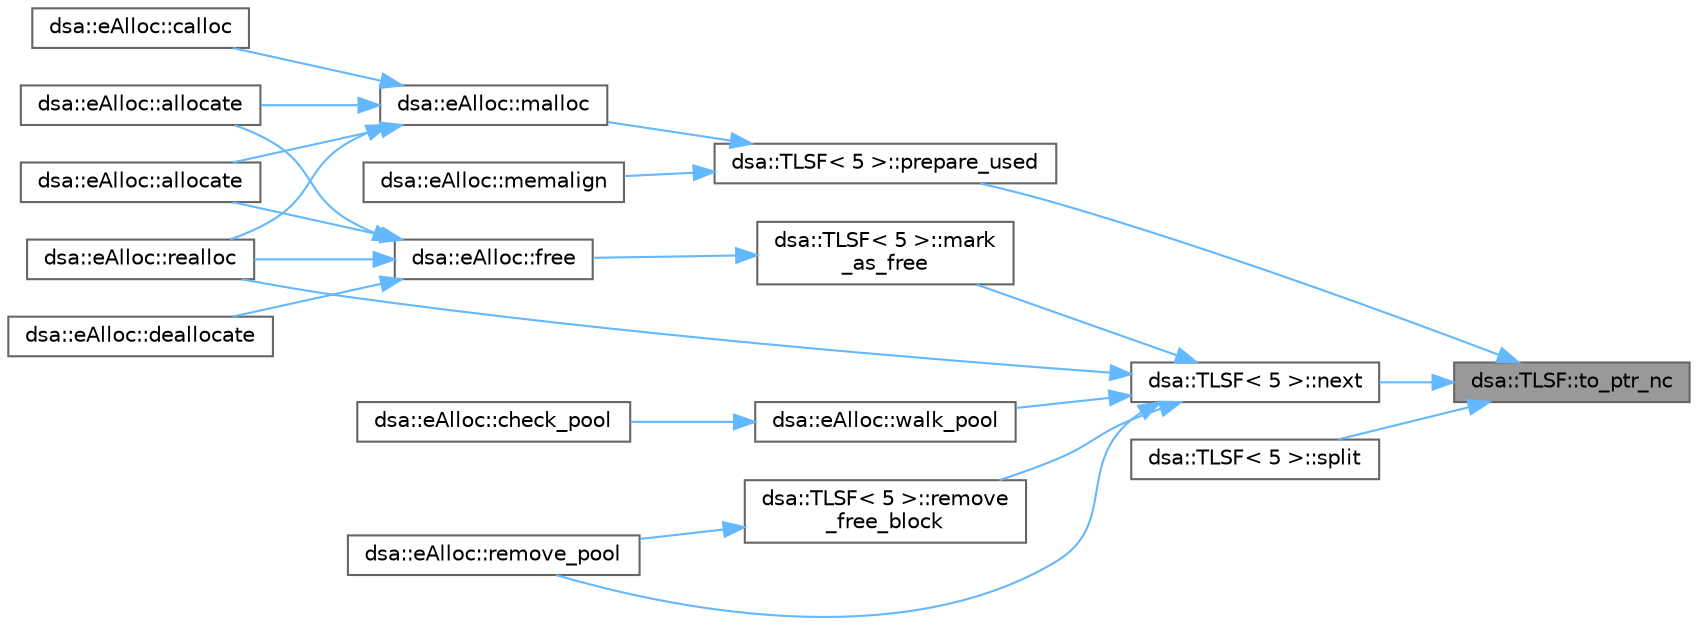 digraph "dsa::TLSF::to_ptr_nc"
{
 // LATEX_PDF_SIZE
  bgcolor="transparent";
  edge [fontname=Helvetica,fontsize=10,labelfontname=Helvetica,labelfontsize=10];
  node [fontname=Helvetica,fontsize=10,shape=box,height=0.2,width=0.4];
  rankdir="RL";
  Node1 [id="Node000001",label="dsa::TLSF::to_ptr_nc",height=0.2,width=0.4,color="gray40", fillcolor="grey60", style="filled", fontcolor="black",tooltip=" "];
  Node1 -> Node2 [id="edge1_Node000001_Node000002",dir="back",color="steelblue1",style="solid",tooltip=" "];
  Node2 [id="Node000002",label="dsa::TLSF\< 5 \>::next",height=0.2,width=0.4,color="grey40", fillcolor="white", style="filled",URL="$classdsa_1_1_t_l_s_f.html#a95fb2325991390b7e21889d5f212e231",tooltip=" "];
  Node2 -> Node3 [id="edge2_Node000002_Node000003",dir="back",color="steelblue1",style="solid",tooltip=" "];
  Node3 [id="Node000003",label="dsa::TLSF\< 5 \>::mark\l_as_free",height=0.2,width=0.4,color="grey40", fillcolor="white", style="filled",URL="$classdsa_1_1_t_l_s_f.html#a32b002299d6d511cfd4db6d6793d2a28",tooltip=" "];
  Node3 -> Node4 [id="edge3_Node000003_Node000004",dir="back",color="steelblue1",style="solid",tooltip=" "];
  Node4 [id="Node000004",label="dsa::eAlloc::free",height=0.2,width=0.4,color="grey40", fillcolor="white", style="filled",URL="$classdsa_1_1e_alloc.html#a6cf6ea0950ef6c2c4d496a92c4786282",tooltip="Frees a previously allocated memory block."];
  Node4 -> Node5 [id="edge4_Node000004_Node000005",dir="back",color="steelblue1",style="solid",tooltip=" "];
  Node5 [id="Node000005",label="dsa::eAlloc::allocate",height=0.2,width=0.4,color="grey40", fillcolor="white", style="filled",URL="$classdsa_1_1e_alloc.html#a3cbe14b74b41cd912af2c4c2b277196b",tooltip="Allocates memory for an object and constructs it with arguments."];
  Node4 -> Node6 [id="edge5_Node000004_Node000006",dir="back",color="steelblue1",style="solid",tooltip=" "];
  Node6 [id="Node000006",label="dsa::eAlloc::allocate",height=0.2,width=0.4,color="grey40", fillcolor="white", style="filled",URL="$classdsa_1_1e_alloc.html#a1c4355fbb45c0c0876a97a1bb2515f68",tooltip="Allocates memory for an object and constructs it by copying."];
  Node4 -> Node7 [id="edge6_Node000004_Node000007",dir="back",color="steelblue1",style="solid",tooltip=" "];
  Node7 [id="Node000007",label="dsa::eAlloc::deallocate",height=0.2,width=0.4,color="grey40", fillcolor="white", style="filled",URL="$classdsa_1_1e_alloc.html#a142ecbc514fb8d9618fee741dece6efc",tooltip="Deallocates an object and destroys it."];
  Node4 -> Node8 [id="edge7_Node000004_Node000008",dir="back",color="steelblue1",style="solid",tooltip=" "];
  Node8 [id="Node000008",label="dsa::eAlloc::realloc",height=0.2,width=0.4,color="grey40", fillcolor="white", style="filled",URL="$classdsa_1_1e_alloc.html#a56c8d1f3e2368a15361968596b335eeb",tooltip="Reallocates a memory block to a new size."];
  Node2 -> Node8 [id="edge8_Node000002_Node000008",dir="back",color="steelblue1",style="solid",tooltip=" "];
  Node2 -> Node9 [id="edge9_Node000002_Node000009",dir="back",color="steelblue1",style="solid",tooltip=" "];
  Node9 [id="Node000009",label="dsa::TLSF\< 5 \>::remove\l_free_block",height=0.2,width=0.4,color="grey40", fillcolor="white", style="filled",URL="$classdsa_1_1_t_l_s_f.html#a57e28078474fdc0853060430d5454920",tooltip=" "];
  Node9 -> Node10 [id="edge10_Node000009_Node000010",dir="back",color="steelblue1",style="solid",tooltip=" "];
  Node10 [id="Node000010",label="dsa::eAlloc::remove_pool",height=0.2,width=0.4,color="grey40", fillcolor="white", style="filled",URL="$classdsa_1_1e_alloc.html#a8d029b14252fb77d1c2d5311b483abda",tooltip="Removes a memory pool from the allocator."];
  Node2 -> Node10 [id="edge11_Node000002_Node000010",dir="back",color="steelblue1",style="solid",tooltip=" "];
  Node2 -> Node11 [id="edge12_Node000002_Node000011",dir="back",color="steelblue1",style="solid",tooltip=" "];
  Node11 [id="Node000011",label="dsa::eAlloc::walk_pool",height=0.2,width=0.4,color="grey40", fillcolor="white", style="filled",URL="$classdsa_1_1e_alloc.html#a799fb29ed4b5e3d4ab9a69cef933576a",tooltip="Walks through the blocks in a pool with a specified walker function."];
  Node11 -> Node12 [id="edge13_Node000011_Node000012",dir="back",color="steelblue1",style="solid",tooltip=" "];
  Node12 [id="Node000012",label="dsa::eAlloc::check_pool",height=0.2,width=0.4,color="grey40", fillcolor="white", style="filled",URL="$classdsa_1_1e_alloc.html#a90897aee2f774c0dd1d4267465394cb5",tooltip="Checks the integrity of a specific memory pool."];
  Node1 -> Node13 [id="edge14_Node000001_Node000013",dir="back",color="steelblue1",style="solid",tooltip=" "];
  Node13 [id="Node000013",label="dsa::TLSF\< 5 \>::prepare_used",height=0.2,width=0.4,color="grey40", fillcolor="white", style="filled",URL="$classdsa_1_1_t_l_s_f.html#a9a2d2201883d300bf1568e53c09297c4",tooltip=" "];
  Node13 -> Node14 [id="edge15_Node000013_Node000014",dir="back",color="steelblue1",style="solid",tooltip=" "];
  Node14 [id="Node000014",label="dsa::eAlloc::malloc",height=0.2,width=0.4,color="grey40", fillcolor="white", style="filled",URL="$classdsa_1_1e_alloc.html#a5faaeb302c059421ca82cfc7db8e9879",tooltip="Allocates a block of memory of the specified size."];
  Node14 -> Node5 [id="edge16_Node000014_Node000005",dir="back",color="steelblue1",style="solid",tooltip=" "];
  Node14 -> Node6 [id="edge17_Node000014_Node000006",dir="back",color="steelblue1",style="solid",tooltip=" "];
  Node14 -> Node15 [id="edge18_Node000014_Node000015",dir="back",color="steelblue1",style="solid",tooltip=" "];
  Node15 [id="Node000015",label="dsa::eAlloc::calloc",height=0.2,width=0.4,color="grey40", fillcolor="white", style="filled",URL="$classdsa_1_1e_alloc.html#a01a9d3be9b919029d0d5bda73f56757c",tooltip="Allocates memory for an array and initializes it to zero."];
  Node14 -> Node8 [id="edge19_Node000014_Node000008",dir="back",color="steelblue1",style="solid",tooltip=" "];
  Node13 -> Node16 [id="edge20_Node000013_Node000016",dir="back",color="steelblue1",style="solid",tooltip=" "];
  Node16 [id="Node000016",label="dsa::eAlloc::memalign",height=0.2,width=0.4,color="grey40", fillcolor="white", style="filled",URL="$classdsa_1_1e_alloc.html#ad55296e9a38ece48f061fd23b8fb1738",tooltip="Allocates a memory block with specified alignment and size."];
  Node1 -> Node17 [id="edge21_Node000001_Node000017",dir="back",color="steelblue1",style="solid",tooltip=" "];
  Node17 [id="Node000017",label="dsa::TLSF\< 5 \>::split",height=0.2,width=0.4,color="grey40", fillcolor="white", style="filled",URL="$classdsa_1_1_t_l_s_f.html#a75ecbddac7f300f34d8c255d6de22202",tooltip=" "];
}
